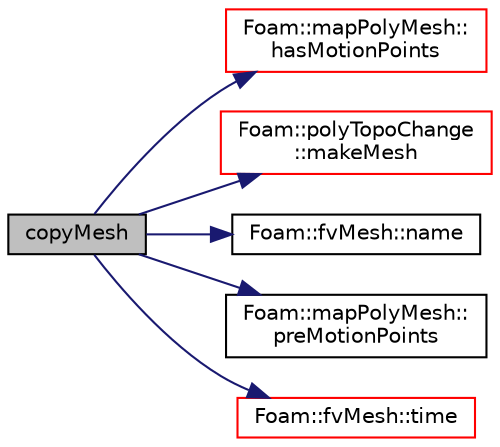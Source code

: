 digraph "copyMesh"
{
  bgcolor="transparent";
  edge [fontname="Helvetica",fontsize="10",labelfontname="Helvetica",labelfontsize="10"];
  node [fontname="Helvetica",fontsize="10",shape=record];
  rankdir="LR";
  Node1 [label="copyMesh",height=0.2,width=0.4,color="black", fillcolor="grey75", style="filled", fontcolor="black"];
  Node1 -> Node2 [color="midnightblue",fontsize="10",style="solid",fontname="Helvetica"];
  Node2 [label="Foam::mapPolyMesh::\lhasMotionPoints",height=0.2,width=0.4,color="red",URL="$a01422.html#a7e7aae2a61b34b47a470ad7821c4597a",tooltip="Has valid preMotionPoints? "];
  Node1 -> Node3 [color="midnightblue",fontsize="10",style="solid",fontname="Helvetica"];
  Node3 [label="Foam::polyTopoChange\l::makeMesh",height=0.2,width=0.4,color="red",URL="$a01926.html#a53cd346c4116b75d2e9540d07c212149",tooltip="Create new mesh with old mesh patches. "];
  Node1 -> Node4 [color="midnightblue",fontsize="10",style="solid",fontname="Helvetica"];
  Node4 [label="Foam::fvMesh::name",height=0.2,width=0.4,color="black",URL="$a00868.html#a75b72488d2e82151b025744974919d5d",tooltip="Return reference to name. "];
  Node1 -> Node5 [color="midnightblue",fontsize="10",style="solid",fontname="Helvetica"];
  Node5 [label="Foam::mapPolyMesh::\lpreMotionPoints",height=0.2,width=0.4,color="black",URL="$a01422.html#a2e8e4273c887a677b7822169559781ef",tooltip="Pre-motion point positions. "];
  Node1 -> Node6 [color="midnightblue",fontsize="10",style="solid",fontname="Helvetica"];
  Node6 [label="Foam::fvMesh::time",height=0.2,width=0.4,color="red",URL="$a00868.html#a48fcf6de2789aff6b430b5fc1a05693f",tooltip="Return the top-level database. "];
}
